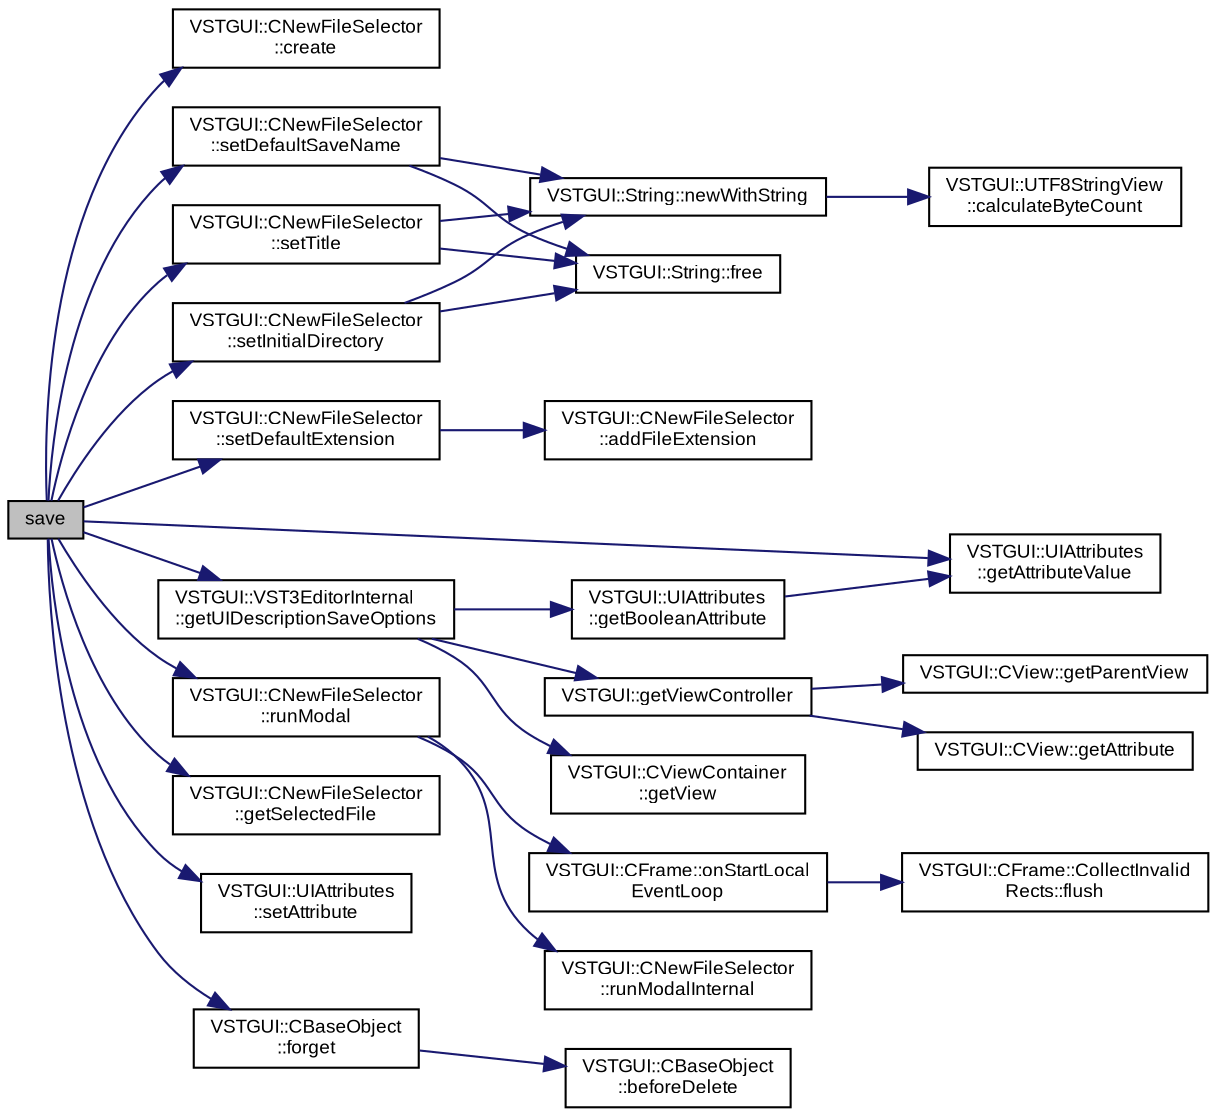 digraph "save"
{
  bgcolor="transparent";
  edge [fontname="Arial",fontsize="9",labelfontname="Arial",labelfontsize="9"];
  node [fontname="Arial",fontsize="9",shape=record];
  rankdir="LR";
  Node1 [label="save",height=0.2,width=0.4,color="black", fillcolor="grey75", style="filled" fontcolor="black"];
  Node1 -> Node2 [color="midnightblue",fontsize="9",style="solid",fontname="Arial"];
  Node2 [label="VSTGUI::CNewFileSelector\l::create",height=0.2,width=0.4,color="black",URL="$class_v_s_t_g_u_i_1_1_c_new_file_selector.html#a0552bd6ca53717b8ee1086d094f66a25",tooltip="create a new instance "];
  Node1 -> Node3 [color="midnightblue",fontsize="9",style="solid",fontname="Arial"];
  Node3 [label="VSTGUI::CNewFileSelector\l::setTitle",height=0.2,width=0.4,color="black",URL="$class_v_s_t_g_u_i_1_1_c_new_file_selector.html#afb2daf6d961426423c66598fd8c7f55b",tooltip="set title of file selector "];
  Node3 -> Node4 [color="midnightblue",fontsize="9",style="solid",fontname="Arial"];
  Node4 [label="VSTGUI::String::free",height=0.2,width=0.4,color="black",URL="$namespace_v_s_t_g_u_i_1_1_string.html#af30ee7f201c1f86d9aceb849d6d08fbf"];
  Node3 -> Node5 [color="midnightblue",fontsize="9",style="solid",fontname="Arial"];
  Node5 [label="VSTGUI::String::newWithString",height=0.2,width=0.4,color="black",URL="$namespace_v_s_t_g_u_i_1_1_string.html#a83745b23a3d48e4f1e69950977918803"];
  Node5 -> Node6 [color="midnightblue",fontsize="9",style="solid",fontname="Arial"];
  Node6 [label="VSTGUI::UTF8StringView\l::calculateByteCount",height=0.2,width=0.4,color="black",URL="$class_v_s_t_g_u_i_1_1_u_t_f8_string_view.html#a67b9d83785a9c0fc5a668303de116803"];
  Node1 -> Node7 [color="midnightblue",fontsize="9",style="solid",fontname="Arial"];
  Node7 [label="VSTGUI::CNewFileSelector\l::setDefaultExtension",height=0.2,width=0.4,color="black",URL="$class_v_s_t_g_u_i_1_1_c_new_file_selector.html#aada53477c79455330ca06df8292b7f8a",tooltip="set default file extension "];
  Node7 -> Node8 [color="midnightblue",fontsize="9",style="solid",fontname="Arial"];
  Node8 [label="VSTGUI::CNewFileSelector\l::addFileExtension",height=0.2,width=0.4,color="black",URL="$class_v_s_t_g_u_i_1_1_c_new_file_selector.html#ab379f4e03e9fe650ea8bbf7d5da8b42f",tooltip="add a file extension "];
  Node1 -> Node9 [color="midnightblue",fontsize="9",style="solid",fontname="Arial"];
  Node9 [label="VSTGUI::UIAttributes\l::getAttributeValue",height=0.2,width=0.4,color="black",URL="$class_v_s_t_g_u_i_1_1_u_i_attributes.html#a80dddbc022b66698cf7a00620efbcd88"];
  Node1 -> Node10 [color="midnightblue",fontsize="9",style="solid",fontname="Arial"];
  Node10 [label="VSTGUI::CNewFileSelector\l::setInitialDirectory",height=0.2,width=0.4,color="black",URL="$class_v_s_t_g_u_i_1_1_c_new_file_selector.html#ab41f599b1a51e1f384637f21a7770cc0",tooltip="set initial directory (UTF8 string) "];
  Node10 -> Node4 [color="midnightblue",fontsize="9",style="solid",fontname="Arial"];
  Node10 -> Node5 [color="midnightblue",fontsize="9",style="solid",fontname="Arial"];
  Node1 -> Node11 [color="midnightblue",fontsize="9",style="solid",fontname="Arial"];
  Node11 [label="VSTGUI::CNewFileSelector\l::setDefaultSaveName",height=0.2,width=0.4,color="black",URL="$class_v_s_t_g_u_i_1_1_c_new_file_selector.html#a8a6ffb70c424c6e5c03264c31ce366e3",tooltip="set initial save name (UTF8 string) "];
  Node11 -> Node4 [color="midnightblue",fontsize="9",style="solid",fontname="Arial"];
  Node11 -> Node5 [color="midnightblue",fontsize="9",style="solid",fontname="Arial"];
  Node1 -> Node12 [color="midnightblue",fontsize="9",style="solid",fontname="Arial"];
  Node12 [label="VSTGUI::CNewFileSelector\l::runModal",height=0.2,width=0.4,color="black",URL="$class_v_s_t_g_u_i_1_1_c_new_file_selector.html#ab02f39b59f96ed7743729293ab06744b",tooltip="run as modal dialog "];
  Node12 -> Node13 [color="midnightblue",fontsize="9",style="solid",fontname="Arial"];
  Node13 [label="VSTGUI::CFrame::onStartLocal\lEventLoop",height=0.2,width=0.4,color="black",URL="$class_v_s_t_g_u_i_1_1_c_frame.html#add1b333f09c643945f8675bdbf094595"];
  Node13 -> Node14 [color="midnightblue",fontsize="9",style="solid",fontname="Arial"];
  Node14 [label="VSTGUI::CFrame::CollectInvalid\lRects::flush",height=0.2,width=0.4,color="black",URL="$struct_v_s_t_g_u_i_1_1_c_frame_1_1_collect_invalid_rects.html#adac116554b543b7c4228c018a85882f5"];
  Node12 -> Node15 [color="midnightblue",fontsize="9",style="solid",fontname="Arial"];
  Node15 [label="VSTGUI::CNewFileSelector\l::runModalInternal",height=0.2,width=0.4,color="black",URL="$class_v_s_t_g_u_i_1_1_c_new_file_selector.html#a9e36f115f8eef9a1f13bf6e9a45fee21"];
  Node1 -> Node16 [color="midnightblue",fontsize="9",style="solid",fontname="Arial"];
  Node16 [label="VSTGUI::CNewFileSelector\l::getSelectedFile",height=0.2,width=0.4,color="black",URL="$class_v_s_t_g_u_i_1_1_c_new_file_selector.html#a7622aeb2d8e01864b501e5bd8785d9be",tooltip="get selected file. Result is only valid as long as the instance of CNewFileSelector is valid..."];
  Node1 -> Node17 [color="midnightblue",fontsize="9",style="solid",fontname="Arial"];
  Node17 [label="VSTGUI::UIAttributes\l::setAttribute",height=0.2,width=0.4,color="black",URL="$class_v_s_t_g_u_i_1_1_u_i_attributes.html#a6080c68ac82148bc668e9218b1d39854"];
  Node1 -> Node18 [color="midnightblue",fontsize="9",style="solid",fontname="Arial"];
  Node18 [label="VSTGUI::CBaseObject\l::forget",height=0.2,width=0.4,color="black",URL="$class_v_s_t_g_u_i_1_1_c_base_object.html#ad63e28fbe95a3458c97c60bfacd47ab8",tooltip="decrease refcount and delete object if refcount == 0 "];
  Node18 -> Node19 [color="midnightblue",fontsize="9",style="solid",fontname="Arial"];
  Node19 [label="VSTGUI::CBaseObject\l::beforeDelete",height=0.2,width=0.4,color="black",URL="$class_v_s_t_g_u_i_1_1_c_base_object.html#a7109cc8e58c631f14b338c5e60633d7b"];
  Node1 -> Node20 [color="midnightblue",fontsize="9",style="solid",fontname="Arial"];
  Node20 [label="VSTGUI::VST3EditorInternal\l::getUIDescriptionSaveOptions",height=0.2,width=0.4,color="black",URL="$namespace_v_s_t_g_u_i_1_1_v_s_t3_editor_internal.html#a9e9a7f79b20c17ea8b55079004826495"];
  Node20 -> Node21 [color="midnightblue",fontsize="9",style="solid",fontname="Arial"];
  Node21 [label="VSTGUI::getViewController",height=0.2,width=0.4,color="black",URL="$namespace_v_s_t_g_u_i.html#ac0caf7c5b5b1b43d55ceec218776c5b8"];
  Node21 -> Node22 [color="midnightblue",fontsize="9",style="solid",fontname="Arial"];
  Node22 [label="VSTGUI::CView::getAttribute",height=0.2,width=0.4,color="black",URL="$class_v_s_t_g_u_i_1_1_c_view.html#a1691269ee71c2cfedde6f940d7526baa",tooltip="get an attribute "];
  Node21 -> Node23 [color="midnightblue",fontsize="9",style="solid",fontname="Arial"];
  Node23 [label="VSTGUI::CView::getParentView",height=0.2,width=0.4,color="black",URL="$class_v_s_t_g_u_i_1_1_c_view.html#ac45407fc7304ee33c5729fa04edaea76",tooltip="get parent view "];
  Node20 -> Node24 [color="midnightblue",fontsize="9",style="solid",fontname="Arial"];
  Node24 [label="VSTGUI::CViewContainer\l::getView",height=0.2,width=0.4,color="black",URL="$class_v_s_t_g_u_i_1_1_c_view_container.html#a31f6322a456fd50f52f1ac3112856976",tooltip="get the child view at index "];
  Node20 -> Node25 [color="midnightblue",fontsize="9",style="solid",fontname="Arial"];
  Node25 [label="VSTGUI::UIAttributes\l::getBooleanAttribute",height=0.2,width=0.4,color="black",URL="$class_v_s_t_g_u_i_1_1_u_i_attributes.html#ac1ac1cbe6c81106386498469fded95cd"];
  Node25 -> Node9 [color="midnightblue",fontsize="9",style="solid",fontname="Arial"];
}
